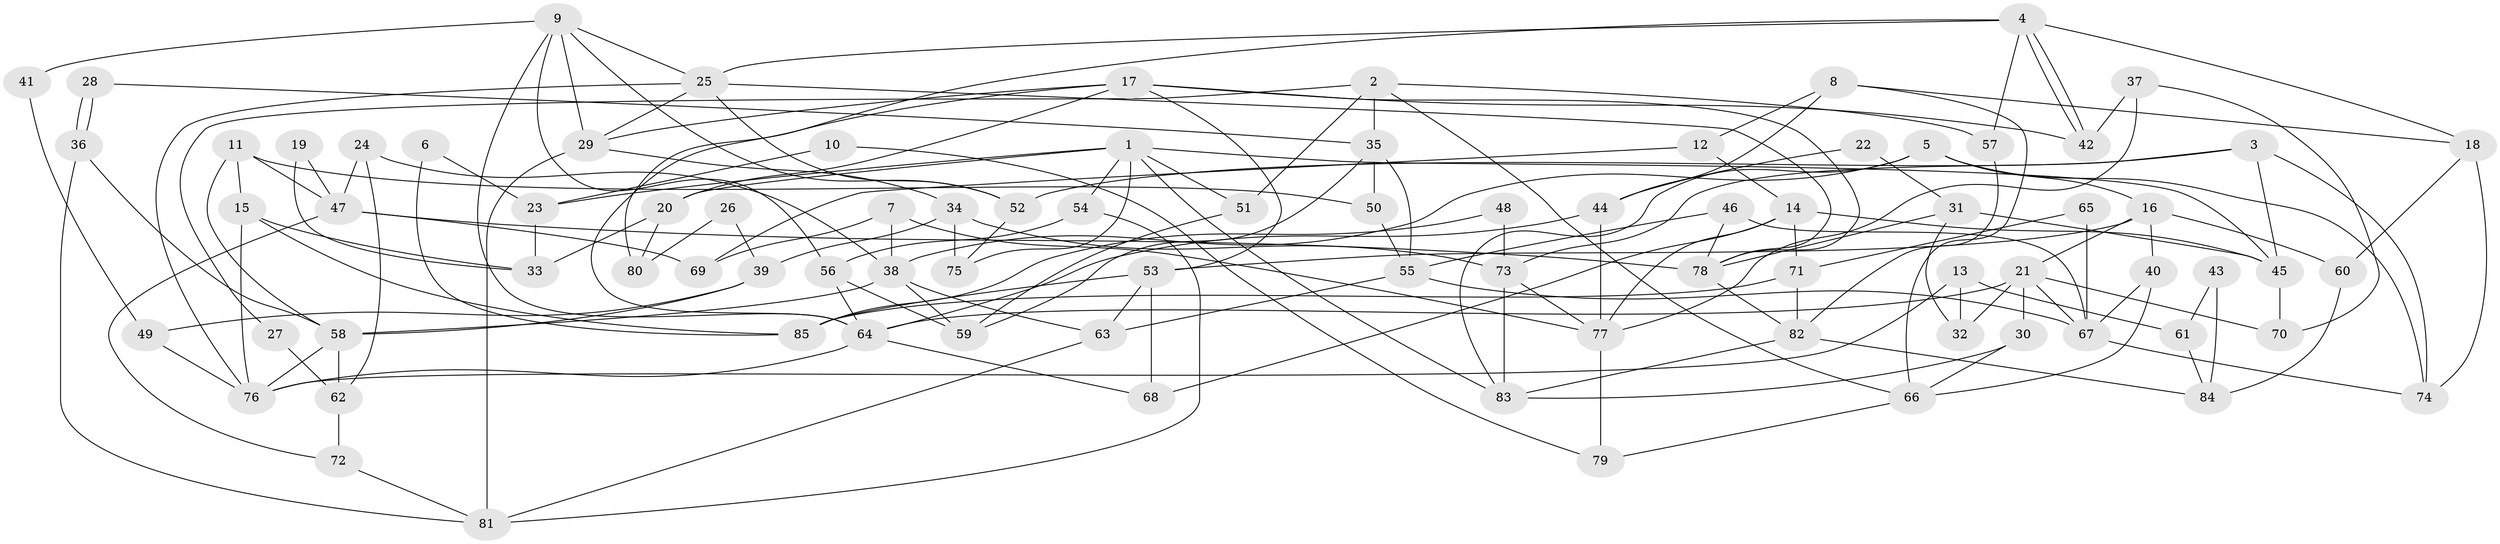 // Generated by graph-tools (version 1.1) at 2025/02/03/09/25 03:02:11]
// undirected, 85 vertices, 170 edges
graph export_dot {
graph [start="1"]
  node [color=gray90,style=filled];
  1;
  2;
  3;
  4;
  5;
  6;
  7;
  8;
  9;
  10;
  11;
  12;
  13;
  14;
  15;
  16;
  17;
  18;
  19;
  20;
  21;
  22;
  23;
  24;
  25;
  26;
  27;
  28;
  29;
  30;
  31;
  32;
  33;
  34;
  35;
  36;
  37;
  38;
  39;
  40;
  41;
  42;
  43;
  44;
  45;
  46;
  47;
  48;
  49;
  50;
  51;
  52;
  53;
  54;
  55;
  56;
  57;
  58;
  59;
  60;
  61;
  62;
  63;
  64;
  65;
  66;
  67;
  68;
  69;
  70;
  71;
  72;
  73;
  74;
  75;
  76;
  77;
  78;
  79;
  80;
  81;
  82;
  83;
  84;
  85;
  1 -- 83;
  1 -- 45;
  1 -- 20;
  1 -- 23;
  1 -- 51;
  1 -- 54;
  1 -- 75;
  2 -- 35;
  2 -- 57;
  2 -- 27;
  2 -- 51;
  2 -- 66;
  3 -- 45;
  3 -- 73;
  3 -- 52;
  3 -- 74;
  4 -- 25;
  4 -- 42;
  4 -- 42;
  4 -- 18;
  4 -- 57;
  4 -- 80;
  5 -- 74;
  5 -- 38;
  5 -- 16;
  5 -- 83;
  6 -- 23;
  6 -- 85;
  7 -- 38;
  7 -- 69;
  7 -- 77;
  8 -- 18;
  8 -- 66;
  8 -- 12;
  8 -- 44;
  9 -- 56;
  9 -- 52;
  9 -- 25;
  9 -- 29;
  9 -- 41;
  9 -- 64;
  10 -- 23;
  10 -- 79;
  11 -- 58;
  11 -- 50;
  11 -- 15;
  11 -- 47;
  12 -- 14;
  12 -- 69;
  13 -- 32;
  13 -- 76;
  13 -- 61;
  14 -- 77;
  14 -- 68;
  14 -- 45;
  14 -- 71;
  15 -- 76;
  15 -- 33;
  15 -- 85;
  16 -- 21;
  16 -- 40;
  16 -- 53;
  16 -- 60;
  17 -- 29;
  17 -- 64;
  17 -- 20;
  17 -- 42;
  17 -- 53;
  17 -- 78;
  18 -- 74;
  18 -- 60;
  19 -- 33;
  19 -- 47;
  20 -- 33;
  20 -- 80;
  21 -- 64;
  21 -- 30;
  21 -- 32;
  21 -- 67;
  21 -- 70;
  22 -- 31;
  22 -- 44;
  23 -- 33;
  24 -- 38;
  24 -- 47;
  24 -- 62;
  25 -- 29;
  25 -- 52;
  25 -- 76;
  25 -- 78;
  26 -- 80;
  26 -- 39;
  27 -- 62;
  28 -- 35;
  28 -- 36;
  28 -- 36;
  29 -- 81;
  29 -- 34;
  30 -- 83;
  30 -- 66;
  31 -- 78;
  31 -- 45;
  31 -- 32;
  34 -- 75;
  34 -- 39;
  34 -- 73;
  35 -- 59;
  35 -- 55;
  35 -- 50;
  36 -- 58;
  36 -- 81;
  37 -- 77;
  37 -- 42;
  37 -- 70;
  38 -- 58;
  38 -- 59;
  38 -- 63;
  39 -- 58;
  39 -- 49;
  40 -- 67;
  40 -- 66;
  41 -- 49;
  43 -- 61;
  43 -- 84;
  44 -- 77;
  44 -- 64;
  45 -- 70;
  46 -- 78;
  46 -- 55;
  46 -- 67;
  47 -- 78;
  47 -- 69;
  47 -- 72;
  48 -- 73;
  48 -- 85;
  49 -- 76;
  50 -- 55;
  51 -- 59;
  52 -- 75;
  53 -- 63;
  53 -- 68;
  53 -- 85;
  54 -- 81;
  54 -- 56;
  55 -- 63;
  55 -- 67;
  56 -- 64;
  56 -- 59;
  57 -- 82;
  58 -- 62;
  58 -- 76;
  60 -- 84;
  61 -- 84;
  62 -- 72;
  63 -- 81;
  64 -- 68;
  64 -- 76;
  65 -- 71;
  65 -- 67;
  66 -- 79;
  67 -- 74;
  71 -- 85;
  71 -- 82;
  72 -- 81;
  73 -- 83;
  73 -- 77;
  77 -- 79;
  78 -- 82;
  82 -- 83;
  82 -- 84;
}

